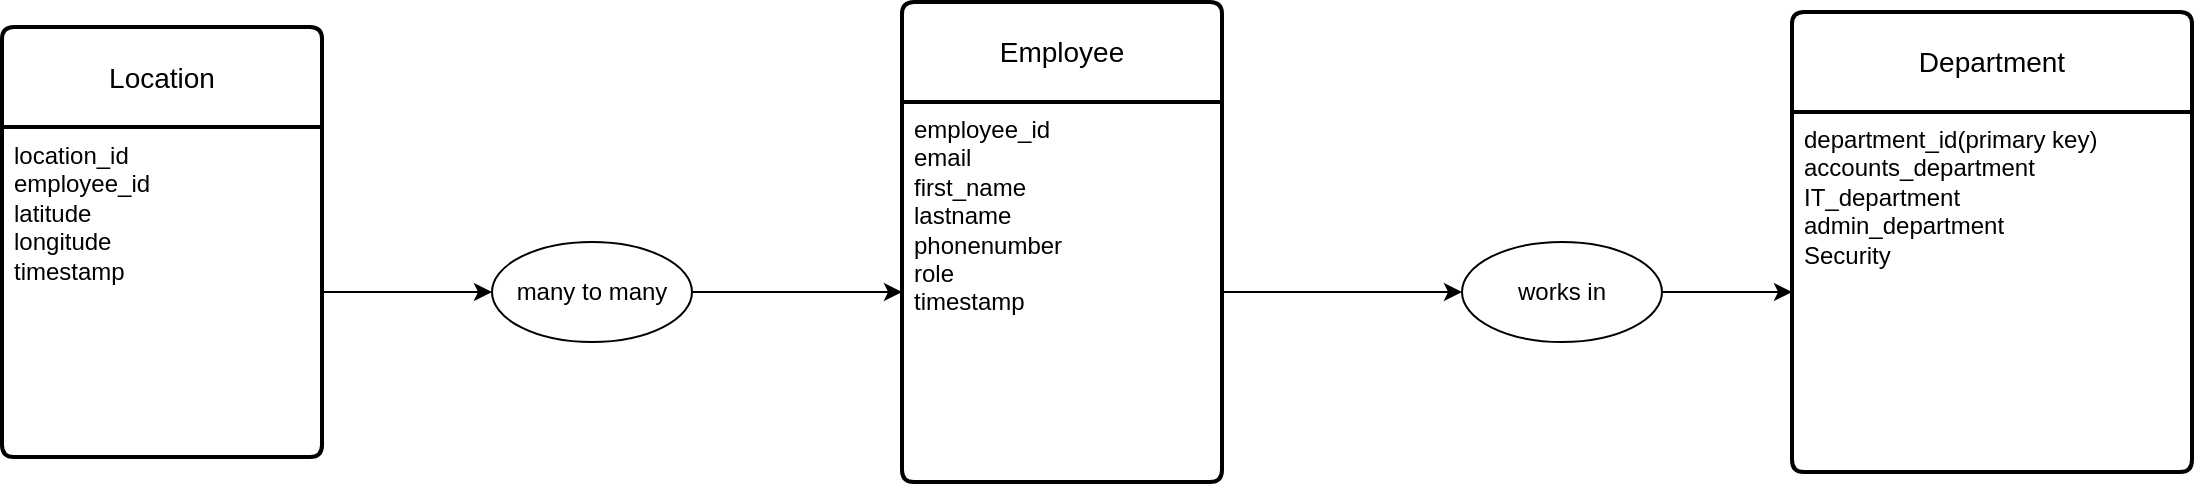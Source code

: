 <mxfile>
    <diagram id="cQs2WxOSEHZRFCcIqhHi" name="Page-1">
        <mxGraphModel dx="1653" dy="467" grid="1" gridSize="10" guides="1" tooltips="1" connect="1" arrows="1" fold="1" page="1" pageScale="1" pageWidth="850" pageHeight="1100" math="0" shadow="0">
            <root>
                <mxCell id="0"/>
                <mxCell id="1" parent="0"/>
                <mxCell id="10" value="" style="edgeStyle=none;html=1;" parent="1" source="2" target="8" edge="1">
                    <mxGeometry relative="1" as="geometry"/>
                </mxCell>
                <mxCell id="2" value="works in" style="shape=ellipse;html=1;dashed=0;whiteSpace=wrap;perimeter=ellipsePerimeter;" parent="1" vertex="1">
                    <mxGeometry x="60" y="390" width="100" height="50" as="geometry"/>
                </mxCell>
                <mxCell id="3" value="Employee" style="swimlane;childLayout=stackLayout;horizontal=1;startSize=50;horizontalStack=0;rounded=1;fontSize=14;fontStyle=0;strokeWidth=2;resizeParent=0;resizeLast=1;shadow=0;dashed=0;align=center;arcSize=4;whiteSpace=wrap;html=1;" parent="1" vertex="1">
                    <mxGeometry x="-220" y="270" width="160" height="240" as="geometry"/>
                </mxCell>
                <mxCell id="4" value="&lt;div&gt;employee_id&lt;/div&gt;email&lt;div&gt;first_name&lt;/div&gt;&lt;div&gt;lastname&lt;/div&gt;&lt;div&gt;phonenumber&lt;/div&gt;&lt;div&gt;role&lt;/div&gt;&lt;div&gt;timestamp&lt;/div&gt;" style="align=left;strokeColor=none;fillColor=none;spacingLeft=4;fontSize=12;verticalAlign=top;resizable=0;rotatable=0;part=1;html=1;" parent="3" vertex="1">
                    <mxGeometry y="50" width="160" height="190" as="geometry"/>
                </mxCell>
                <mxCell id="6" style="edgeStyle=none;html=1;exitX=1;exitY=0.5;exitDx=0;exitDy=0;entryX=0;entryY=0.5;entryDx=0;entryDy=0;" parent="1" source="4" target="2" edge="1">
                    <mxGeometry relative="1" as="geometry"/>
                </mxCell>
                <mxCell id="7" value="Department" style="swimlane;childLayout=stackLayout;horizontal=1;startSize=50;horizontalStack=0;rounded=1;fontSize=14;fontStyle=0;strokeWidth=2;resizeParent=0;resizeLast=1;shadow=0;dashed=0;align=center;arcSize=4;whiteSpace=wrap;html=1;" parent="1" vertex="1">
                    <mxGeometry x="225" y="275" width="200" height="230" as="geometry"/>
                </mxCell>
                <mxCell id="8" value="department_id(primary key)&lt;div&gt;accounts_department&lt;/div&gt;&lt;div&gt;IT_department&lt;/div&gt;&lt;div&gt;admin_department&lt;/div&gt;&lt;div&gt;Security&lt;/div&gt;" style="align=left;strokeColor=none;fillColor=none;spacingLeft=4;fontSize=12;verticalAlign=top;resizable=0;rotatable=0;part=1;html=1;" parent="7" vertex="1">
                    <mxGeometry y="50" width="200" height="180" as="geometry"/>
                </mxCell>
                <mxCell id="11" value="Location" style="swimlane;childLayout=stackLayout;horizontal=1;startSize=50;horizontalStack=0;rounded=1;fontSize=14;fontStyle=0;strokeWidth=2;resizeParent=0;resizeLast=1;shadow=0;dashed=0;align=center;arcSize=4;whiteSpace=wrap;html=1;" vertex="1" parent="1">
                    <mxGeometry x="-670" y="282.5" width="160" height="215" as="geometry"/>
                </mxCell>
                <mxCell id="12" value="&lt;div&gt;location_id&lt;/div&gt;employee_id&lt;div&gt;latitude&lt;/div&gt;&lt;div&gt;longitude&lt;/div&gt;&lt;div&gt;timestamp&lt;/div&gt;" style="align=left;strokeColor=none;fillColor=none;spacingLeft=4;fontSize=12;verticalAlign=top;resizable=0;rotatable=0;part=1;html=1;" vertex="1" parent="11">
                    <mxGeometry y="50" width="160" height="165" as="geometry"/>
                </mxCell>
                <mxCell id="17" style="edgeStyle=none;html=1;exitX=1;exitY=0.5;exitDx=0;exitDy=0;" edge="1" parent="1" source="14" target="4">
                    <mxGeometry relative="1" as="geometry"/>
                </mxCell>
                <mxCell id="14" value="many to many" style="shape=ellipse;html=1;dashed=0;whiteSpace=wrap;perimeter=ellipsePerimeter;" vertex="1" parent="1">
                    <mxGeometry x="-425" y="390" width="100" height="50" as="geometry"/>
                </mxCell>
                <mxCell id="16" style="edgeStyle=none;html=1;exitX=1;exitY=0.5;exitDx=0;exitDy=0;entryX=0;entryY=0.5;entryDx=0;entryDy=0;" edge="1" parent="1" source="12" target="14">
                    <mxGeometry relative="1" as="geometry"/>
                </mxCell>
            </root>
        </mxGraphModel>
    </diagram>
</mxfile>